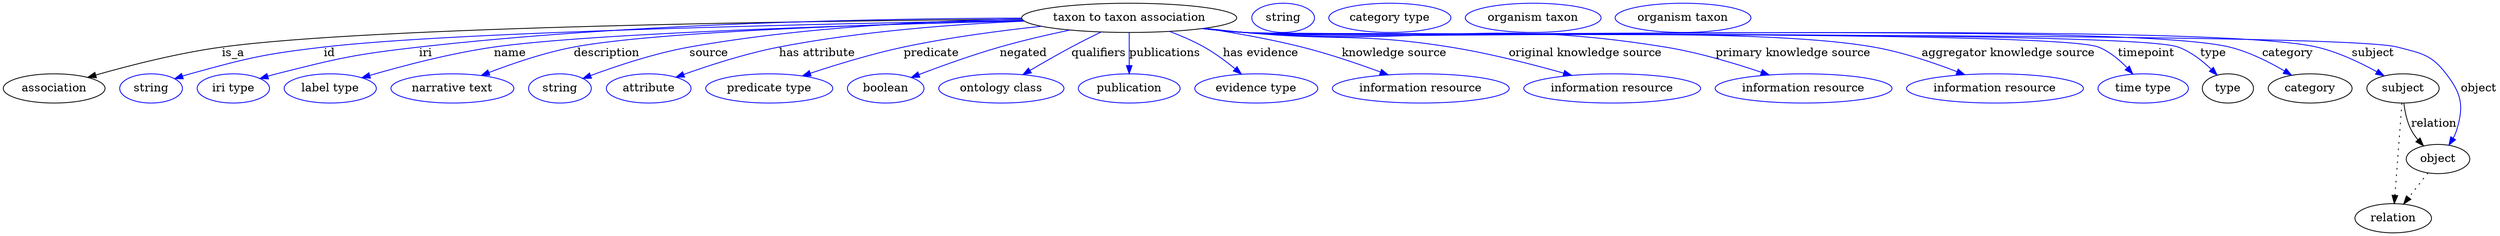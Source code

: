 digraph {
	graph [bb="0,0,3059.4,283"];
	node [label="\N"];
	"taxon to taxon association"	[height=0.5,
		label="taxon to taxon association",
		pos="1380.4,265",
		width=3.665];
	association	[height=0.5,
		pos="62.394,178",
		width=1.7332];
	"taxon to taxon association" -> association	[label=is_a,
		lp="282.39,221.5",
		pos="e,103.34,191.6 1249,263.27 996.92,261.3 454.05,254.18 268.39,229 214.66,221.71 154.53,206.25 113.18,194.44"];
	id	[color=blue,
		height=0.5,
		label=string,
		pos="181.39,178",
		width=1.0652];
	"taxon to taxon association" -> id	[color=blue,
		label=id,
		lp="400.39,221.5",
		pos="e,210.37,190.01 1250.1,262.02 1021.1,258.1 555.28,248.03 393.39,229 319.55,220.32 301.06,215.79 229.39,196 226.28,195.14 223.08,\
194.18 219.89,193.17",
		style=solid];
	iri	[color=blue,
		height=0.5,
		label="iri type",
		pos="282.39,178",
		width=1.2277];
	"taxon to taxon association" -> iri	[color=blue,
		label=iri,
		lp="518.39,221.5",
		pos="e,315.01,190.16 1248.4,264.68 1077.5,264.18 770.79,258.63 510.39,229 431.75,220.05 412.11,215.46 335.39,196 331.97,195.13 328.43,\
194.16 324.9,193.14",
		style=solid];
	name	[color=blue,
		height=0.5,
		label="label type",
		pos="401.39,178",
		width=1.5707];
	"taxon to taxon association" -> name	[color=blue,
		label=name,
		lp="622.39,221.5",
		pos="e,440.21,191.15 1251.2,261.24 1063.2,256.7 723.69,246.38 602.39,229 549.56,221.43 490.43,205.83 450.06,194.06",
		style=solid];
	description	[color=blue,
		height=0.5,
		label="narrative text",
		pos="551.39,178",
		width=2.0943];
	"taxon to taxon association" -> description	[color=blue,
		label=description,
		lp="739.89,221.5",
		pos="e,586.54,193.93 1250.6,261.56 1083.2,257.68 801.36,248.46 699.39,229 663.73,222.19 624.9,208.83 595.96,197.64",
		style=solid];
	source	[color=blue,
		height=0.5,
		label=string,
		pos="683.39,178",
		width=1.0652];
	"taxon to taxon association" -> source	[color=blue,
		label=source,
		lp="865.39,221.5",
		pos="e,711.66,190.4 1248.7,263.66 1139,261.41 978.94,253.59 841.39,229 799.35,221.48 752.95,205.87 721.37,194.08",
		style=solid];
	"has attribute"	[color=blue,
		height=0.5,
		label=attribute,
		pos="791.39,178",
		width=1.4443];
	"taxon to taxon association" -> "has attribute"	[color=blue,
		label="has attribute",
		lp="998.39,221.5",
		pos="e,824.86,191.85 1251.7,260.93 1166,257.07 1051.2,248.41 951.39,229 910.88,221.12 866.15,206.62 834.3,195.26",
		style=solid];
	predicate	[color=blue,
		height=0.5,
		label="predicate type",
		pos="939.39,178",
		width=2.1665];
	"taxon to taxon association" -> predicate	[color=blue,
		label=predicate,
		lp="1137.4,221.5",
		pos="e,980,193.49 1272.1,254.64 1220.7,249.09 1158.5,240.79 1103.4,229 1064.6,220.7 1021.8,207.5 989.62,196.75",
		style=solid];
	negated	[color=blue,
		height=0.5,
		label=boolean,
		pos="1082.4,178",
		width=1.2999];
	"taxon to taxon association" -> negated	[color=blue,
		label=negated,
		lp="1250.4,221.5",
		pos="e,1113.5,191.48 1307.1,249.92 1280,244.17 1249.1,236.99 1221.4,229 1187.8,219.31 1150.6,205.77 1123.1,195.22",
		style=solid];
	qualifiers	[color=blue,
		height=0.5,
		label="ontology class",
		pos="1223.4,178",
		width=2.1304];
	"taxon to taxon association" -> qualifiers	[color=blue,
		label=qualifiers,
		lp="1342.9,221.5",
		pos="e,1249.9,195.02 1345.8,247.56 1334.2,241.85 1321.1,235.3 1309.4,229 1292.5,219.92 1274,209.3 1258.6,200.19",
		style=solid];
	publications	[color=blue,
		height=0.5,
		label=publication,
		pos="1380.4,178",
		width=1.7332];
	"taxon to taxon association" -> publications	[color=blue,
		label=publications,
		lp="1424.4,221.5",
		pos="e,1380.4,196.18 1380.4,246.8 1380.4,235.16 1380.4,219.55 1380.4,206.24",
		style=solid];
	"has evidence"	[color=blue,
		height=0.5,
		label="evidence type",
		pos="1536.4,178",
		width=2.0943];
	"taxon to taxon association" -> "has evidence"	[color=blue,
		label="has evidence",
		lp="1541.9,221.5",
		pos="e,1518.1,195.69 1429.9,248.29 1444,242.98 1459.1,236.47 1472.4,229 1485.7,221.48 1499.3,211.34 1510.5,202.15",
		style=solid];
	"knowledge source"	[color=blue,
		height=0.5,
		label="information resource",
		pos="1738.4,178",
		width=3.015];
	"taxon to taxon association" -> "knowledge source"	[color=blue,
		label="knowledge source",
		lp="1705.9,221.5",
		pos="e,1698.3,194.73 1472.9,252.14 1510.3,246.46 1553.7,238.75 1592.4,229 1625,220.77 1660.8,208.57 1688.8,198.28",
		style=solid];
	"original knowledge source"	[color=blue,
		height=0.5,
		label="information resource",
		pos="1973.4,178",
		width=3.015];
	"taxon to taxon association" -> "original knowledge source"	[color=blue,
		label="original knowledge source",
		lp="1940.4,221.5",
		pos="e,1923.6,194.09 1473.2,252.15 1489.3,250.29 1505.8,248.49 1521.4,247 1633.6,236.25 1663.1,246.8 1774.4,229 1821.9,221.4 1874.7,207.9 \
1913.9,196.85",
		style=solid];
	"primary knowledge source"	[color=blue,
		height=0.5,
		label="information resource",
		pos="2208.4,178",
		width=3.015];
	"taxon to taxon association" -> "primary knowledge source"	[color=blue,
		label="primary knowledge source",
		lp="2195.4,221.5",
		pos="e,2166.1,194.67 1471.3,251.89 1487.9,250 1505.2,248.26 1521.4,247 1750.6,229.22 1811.4,265.73 2038.4,229 2078.9,222.45 2123.3,209.16 \
2156.6,197.92",
		style=solid];
	"aggregator knowledge source"	[color=blue,
		height=0.5,
		label="information resource",
		pos="2443.4,178",
		width=3.015];
	"taxon to taxon association" -> "aggregator knowledge source"	[color=blue,
		label="aggregator knowledge source",
		lp="2459.9,221.5",
		pos="e,2406.2,194.95 1470.5,251.82 1487.4,249.91 1504.9,248.18 1521.4,247 1692.8,234.7 2125.2,258.67 2294.4,229 2329.6,222.82 2367.9,\
209.85 2396.8,198.66",
		style=solid];
	timepoint	[color=blue,
		height=0.5,
		label="time type",
		pos="2625.4,178",
		width=1.5346];
	"taxon to taxon association" -> timepoint	[color=blue,
		label=timepoint,
		lp="2629.4,221.5",
		pos="e,2612.5,195.9 1470.1,251.78 1487.1,249.86 1504.8,248.14 1521.4,247 1579.5,243.01 2516.2,250.48 2570.4,229 2583.8,223.67 2596,213.43 \
2605.5,203.59",
		style=solid];
	type	[height=0.5,
		pos="2729.4,178",
		width=0.86659];
	"taxon to taxon association" -> type	[color=blue,
		label=type,
		lp="2711.4,221.5",
		pos="e,2716.1,194.47 1470.1,251.76 1487.1,249.84 1504.8,248.13 1521.4,247 1585,242.68 2608.6,250.92 2668.4,229 2683.7,223.39 2698,212.18 \
2708.9,201.79",
		style=solid];
	category	[height=0.5,
		pos="2830.4,178",
		width=1.4263];
	"taxon to taxon association" -> category	[color=blue,
		label=category,
		lp="2802.9,221.5",
		pos="e,2807.6,194.31 1470.1,251.75 1487.1,249.83 1504.8,248.12 1521.4,247 1655.5,237.94 2600.8,261.13 2731.4,229 2755.3,223.11 2780.1,\
210.6 2798.9,199.57",
		style=solid];
	subject	[height=0.5,
		pos="2944.4,178",
		width=1.2277];
	"taxon to taxon association" -> subject	[color=blue,
		label=subject,
		lp="2907.4,221.5",
		pos="e,2921,193.6 1470.1,251.73 1487.1,249.82 1504.8,248.11 1521.4,247 1667.4,237.23 2695.8,261.97 2838.4,229 2864.5,222.96 2891.8,209.88 \
2912.2,198.62",
		style=solid];
	object	[height=0.5,
		pos="2987.4,91",
		width=1.0832];
	"taxon to taxon association" -> object	[color=blue,
		label=object,
		lp="3037.4,178",
		pos="e,3000.8,108.09 1470.1,251.72 1487.1,249.81 1504.8,248.1 1521.4,247 1599.9,241.78 2861.3,249.06 2937.4,229 2966.8,221.24 2978.9,\
220.19 2997.4,196 3016.3,171.2 3019.3,156.9 3010.4,127 3009.4,123.55 3007.9,120.13 3006.1,116.85",
		style=solid];
	association_type	[color=blue,
		height=0.5,
		label=string,
		pos="1568.4,265",
		width=1.0652];
	association_category	[color=blue,
		height=0.5,
		label="category type",
		pos="1699.4,265",
		width=2.0762];
	subject -> object	[label=relation,
		lp="2982.4,134.5",
		pos="e,2969.5,107.23 2945.5,159.55 2946.7,149.57 2949.2,137.07 2954.4,127 2956.6,122.68 2959.5,118.52 2962.7,114.66"];
	relation	[height=0.5,
		pos="2932.4,18",
		width=1.2999];
	subject -> relation	[pos="e,2933.7,36.188 2943.1,159.79 2941,132.48 2937,78.994 2934.5,46.38",
		style=dotted];
	"taxon to taxon association_subject"	[color=blue,
		height=0.5,
		label="organism taxon",
		pos="1875.4,265",
		width=2.3109];
	object -> relation	[pos="e,2945.2,35.54 2974.9,73.889 2968,64.939 2959.2,53.617 2951.4,43.584",
		style=dotted];
	"taxon to taxon association_object"	[color=blue,
		height=0.5,
		label="organism taxon",
		pos="2059.4,265",
		width=2.3109];
}
